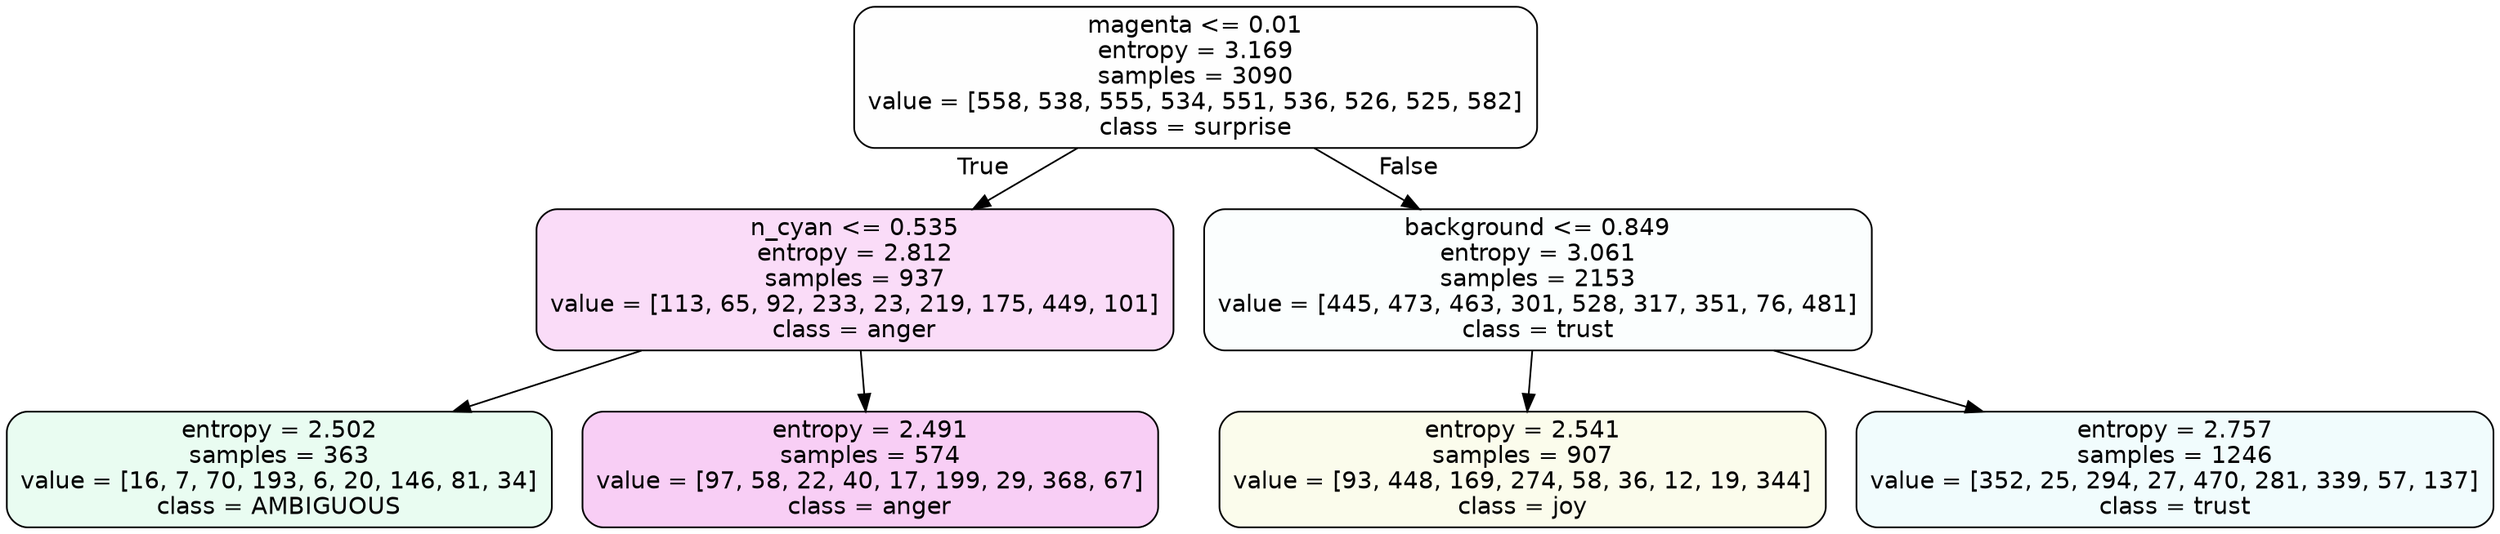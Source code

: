 digraph Tree {
node [shape=box, style="filled, rounded", color="black", fontname=helvetica] ;
edge [fontname=helvetica] ;
0 [label="magenta <= 0.01\nentropy = 3.169\nsamples = 3090\nvalue = [558, 538, 555, 534, 551, 536, 526, 525, 582]\nclass = surprise", fillcolor="#e5396401"] ;
1 [label="n_cyan <= 0.535\nentropy = 2.812\nsamples = 937\nvalue = [113, 65, 92, 233, 23, 219, 175, 449, 101]\nclass = anger", fillcolor="#e539d72d"] ;
0 -> 1 [labeldistance=2.5, labelangle=45, headlabel="True"] ;
2 [label="entropy = 2.502\nsamples = 363\nvalue = [16, 7, 70, 193, 6, 20, 146, 81, 34]\nclass = AMBIGUOUS", fillcolor="#39e5811c"] ;
1 -> 2 ;
3 [label="entropy = 2.491\nsamples = 574\nvalue = [97, 58, 22, 40, 17, 199, 29, 368, 67]\nclass = anger", fillcolor="#e539d73e"] ;
1 -> 3 ;
4 [label="background <= 0.849\nentropy = 3.061\nsamples = 2153\nvalue = [445, 473, 463, 301, 528, 317, 351, 76, 481]\nclass = trust", fillcolor="#39d7e504"] ;
0 -> 4 [labeldistance=2.5, labelangle=-45, headlabel="False"] ;
5 [label="entropy = 2.541\nsamples = 907\nvalue = [93, 448, 169, 274, 58, 36, 12, 19, 344]\nclass = joy", fillcolor="#d7e53918"] ;
4 -> 5 ;
6 [label="entropy = 2.757\nsamples = 1246\nvalue = [352, 25, 294, 27, 470, 281, 339, 57, 137]\nclass = trust", fillcolor="#39d7e512"] ;
4 -> 6 ;
}